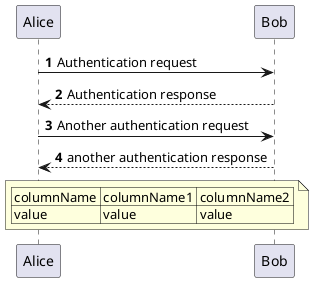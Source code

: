 @startuml
autonumber
Alice -> Bob: Authentication request
Bob --> Alice: Authentication response
Alice -> Bob: Another authentication request
Alice <-- Bob: another authentication response
note across
| columnName | columnName1 | columnName2 |
| value | value | value |
end note
@enduml